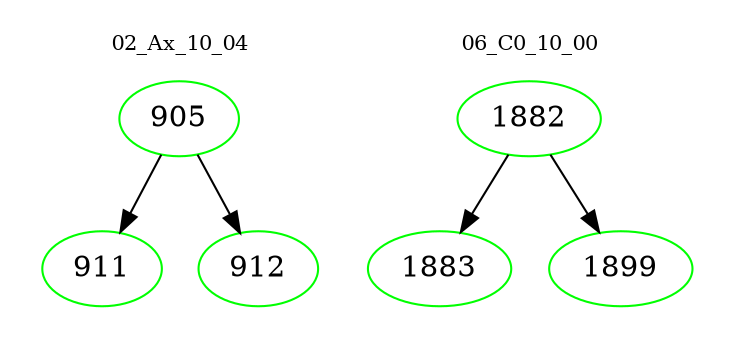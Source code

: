 digraph{
subgraph cluster_0 {
color = white
label = "02_Ax_10_04";
fontsize=10;
T0_905 [label="905", color="green"]
T0_905 -> T0_911 [color="black"]
T0_911 [label="911", color="green"]
T0_905 -> T0_912 [color="black"]
T0_912 [label="912", color="green"]
}
subgraph cluster_1 {
color = white
label = "06_C0_10_00";
fontsize=10;
T1_1882 [label="1882", color="green"]
T1_1882 -> T1_1883 [color="black"]
T1_1883 [label="1883", color="green"]
T1_1882 -> T1_1899 [color="black"]
T1_1899 [label="1899", color="green"]
}
}
